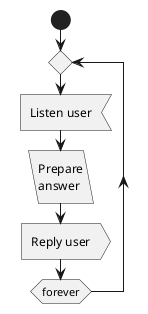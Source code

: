 {
  "sha1": "648zuutflb026mf6t34jw81wvsp0e3p",
  "insertion": {
    "when": "2024-05-30T20:48:20.874Z",
    "url": "https://forum.plantuml.net/11522/activity-diagram-beta-increase-space-between-shape-arrows",
    "user": "plantuml@gmail.com"
  }
}
@startuml
skinparam Backgroundcolor transparent
start
  repeat
    :Listen user;<<input>>
    :Prepare
    answer;<<load>>
    :Reply user;<<output>>
  repeat while (forever)
@enduml
